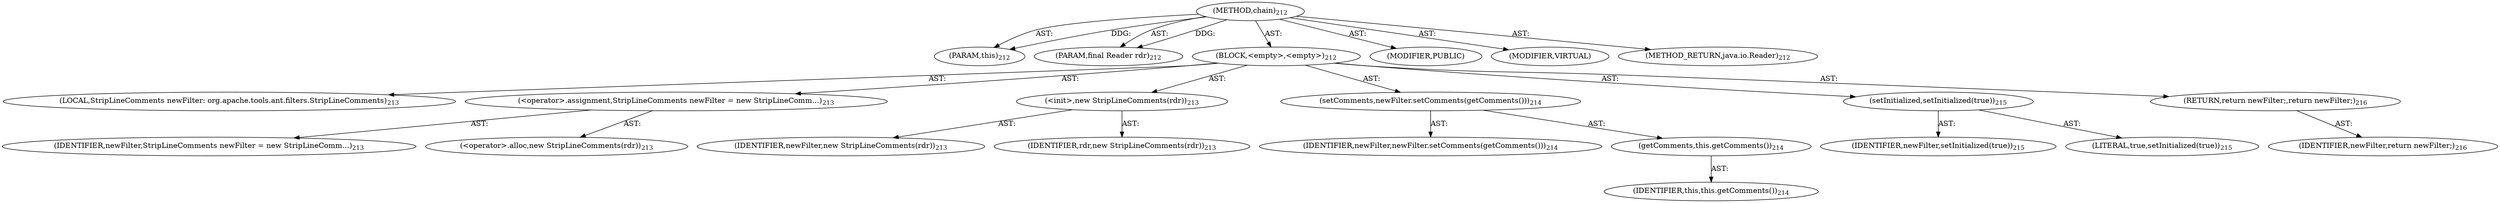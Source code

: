 digraph "chain" {  
"111669149702" [label = <(METHOD,chain)<SUB>212</SUB>> ]
"115964116994" [label = <(PARAM,this)<SUB>212</SUB>> ]
"115964117003" [label = <(PARAM,final Reader rdr)<SUB>212</SUB>> ]
"25769803793" [label = <(BLOCK,&lt;empty&gt;,&lt;empty&gt;)<SUB>212</SUB>> ]
"94489280516" [label = <(LOCAL,StripLineComments newFilter: org.apache.tools.ant.filters.StripLineComments)<SUB>213</SUB>> ]
"30064771141" [label = <(&lt;operator&gt;.assignment,StripLineComments newFilter = new StripLineComm...)<SUB>213</SUB>> ]
"68719476784" [label = <(IDENTIFIER,newFilter,StripLineComments newFilter = new StripLineComm...)<SUB>213</SUB>> ]
"30064771142" [label = <(&lt;operator&gt;.alloc,new StripLineComments(rdr))<SUB>213</SUB>> ]
"30064771143" [label = <(&lt;init&gt;,new StripLineComments(rdr))<SUB>213</SUB>> ]
"68719476785" [label = <(IDENTIFIER,newFilter,new StripLineComments(rdr))<SUB>213</SUB>> ]
"68719476786" [label = <(IDENTIFIER,rdr,new StripLineComments(rdr))<SUB>213</SUB>> ]
"30064771144" [label = <(setComments,newFilter.setComments(getComments()))<SUB>214</SUB>> ]
"68719476787" [label = <(IDENTIFIER,newFilter,newFilter.setComments(getComments()))<SUB>214</SUB>> ]
"30064771145" [label = <(getComments,this.getComments())<SUB>214</SUB>> ]
"68719476743" [label = <(IDENTIFIER,this,this.getComments())<SUB>214</SUB>> ]
"30064771146" [label = <(setInitialized,setInitialized(true))<SUB>215</SUB>> ]
"68719476788" [label = <(IDENTIFIER,newFilter,setInitialized(true))<SUB>215</SUB>> ]
"90194313230" [label = <(LITERAL,true,setInitialized(true))<SUB>215</SUB>> ]
"146028888067" [label = <(RETURN,return newFilter;,return newFilter;)<SUB>216</SUB>> ]
"68719476789" [label = <(IDENTIFIER,newFilter,return newFilter;)<SUB>216</SUB>> ]
"133143986192" [label = <(MODIFIER,PUBLIC)> ]
"133143986193" [label = <(MODIFIER,VIRTUAL)> ]
"128849018886" [label = <(METHOD_RETURN,java.io.Reader)<SUB>212</SUB>> ]
  "111669149702" -> "115964116994"  [ label = "AST: "] 
  "111669149702" -> "115964117003"  [ label = "AST: "] 
  "111669149702" -> "25769803793"  [ label = "AST: "] 
  "111669149702" -> "133143986192"  [ label = "AST: "] 
  "111669149702" -> "133143986193"  [ label = "AST: "] 
  "111669149702" -> "128849018886"  [ label = "AST: "] 
  "25769803793" -> "94489280516"  [ label = "AST: "] 
  "25769803793" -> "30064771141"  [ label = "AST: "] 
  "25769803793" -> "30064771143"  [ label = "AST: "] 
  "25769803793" -> "30064771144"  [ label = "AST: "] 
  "25769803793" -> "30064771146"  [ label = "AST: "] 
  "25769803793" -> "146028888067"  [ label = "AST: "] 
  "30064771141" -> "68719476784"  [ label = "AST: "] 
  "30064771141" -> "30064771142"  [ label = "AST: "] 
  "30064771143" -> "68719476785"  [ label = "AST: "] 
  "30064771143" -> "68719476786"  [ label = "AST: "] 
  "30064771144" -> "68719476787"  [ label = "AST: "] 
  "30064771144" -> "30064771145"  [ label = "AST: "] 
  "30064771145" -> "68719476743"  [ label = "AST: "] 
  "30064771146" -> "68719476788"  [ label = "AST: "] 
  "30064771146" -> "90194313230"  [ label = "AST: "] 
  "146028888067" -> "68719476789"  [ label = "AST: "] 
  "111669149702" -> "115964116994"  [ label = "DDG: "] 
  "111669149702" -> "115964117003"  [ label = "DDG: "] 
}

